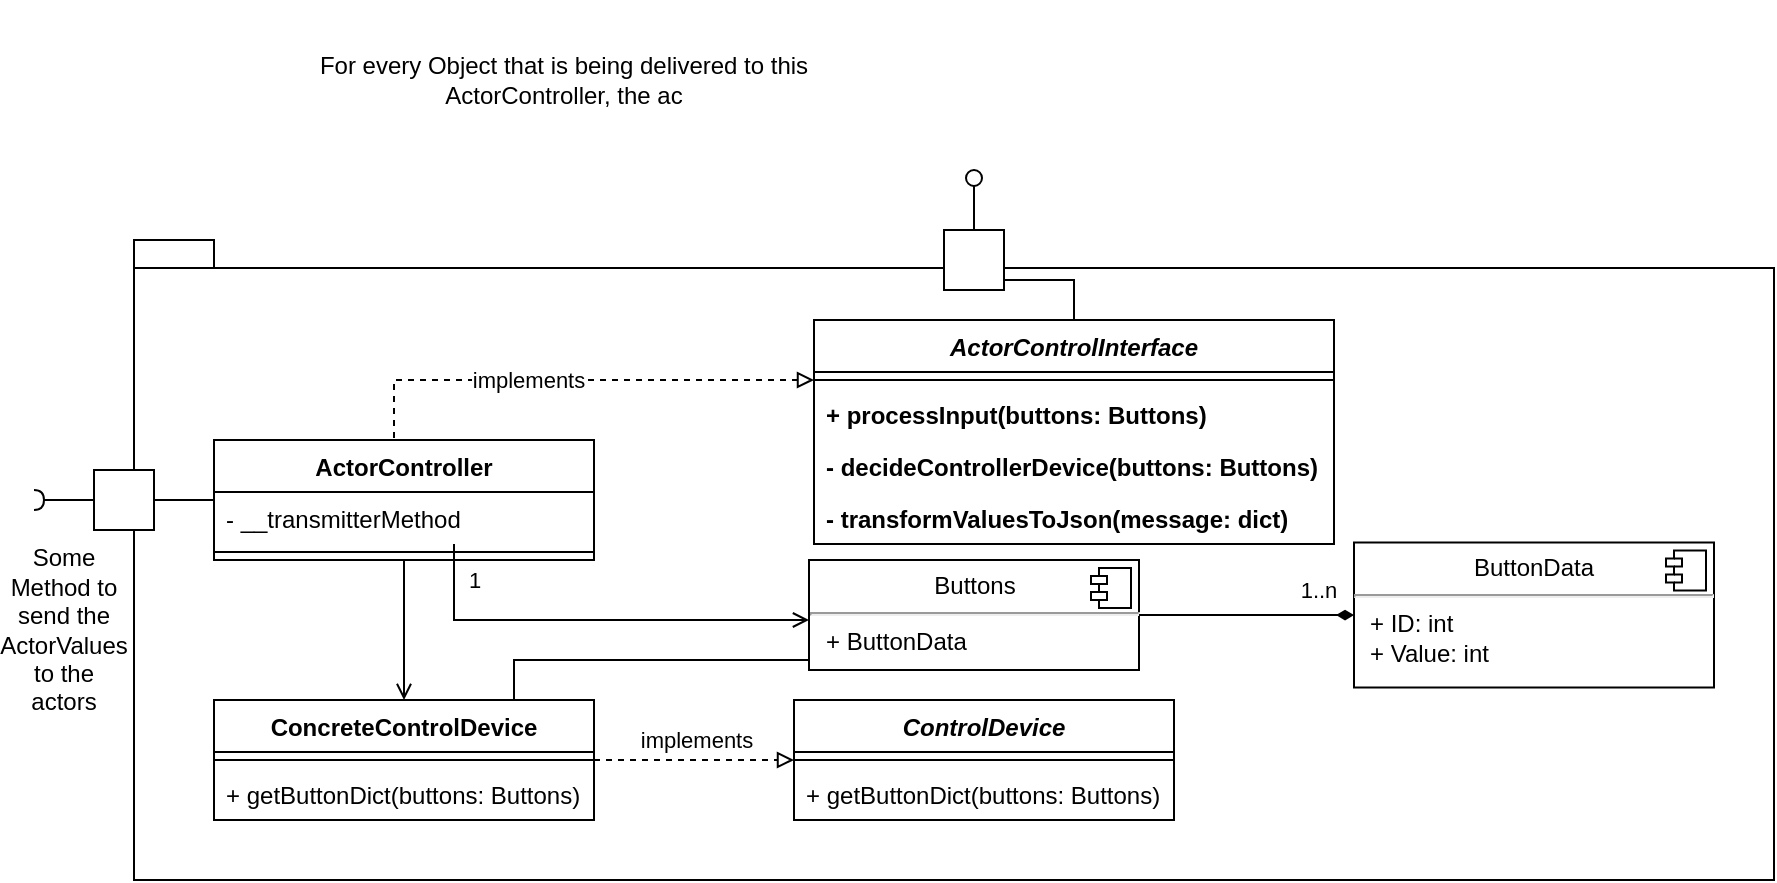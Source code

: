 <mxfile version="20.5.3" type="embed"><diagram id="23iRSUPoRavnBvh4doch" name="Bausteinsicht"><mxGraphModel dx="818" dy="1110" grid="1" gridSize="10" guides="1" tooltips="1" connect="1" arrows="1" fold="1" page="1" pageScale="1" pageWidth="827" pageHeight="1169" math="0" shadow="0"><root><mxCell id="0"/><mxCell id="1" parent="0"/><mxCell id="2" value="" style="shape=folder;fontStyle=1;spacingTop=10;tabWidth=40;tabHeight=14;tabPosition=left;html=1;" parent="1" vertex="1"><mxGeometry x="90" y="170" width="820" height="320" as="geometry"/></mxCell><mxCell id="16" style="edgeStyle=orthogonalEdgeStyle;rounded=0;orthogonalLoop=1;jettySize=auto;html=1;endArrow=block;endFill=0;startArrow=none;startFill=0;dashed=1;exitX=0.5;exitY=0;exitDx=0;exitDy=0;" parent="1" source="69" edge="1"><mxGeometry relative="1" as="geometry"><mxPoint x="220" y="270" as="sourcePoint"/><mxPoint x="430" y="240" as="targetPoint"/><Array as="points"><mxPoint x="220" y="240"/></Array></mxGeometry></mxCell><mxCell id="17" value="implements" style="edgeLabel;html=1;align=center;verticalAlign=middle;resizable=0;points=[];" parent="16" vertex="1" connectable="0"><mxGeometry x="-0.333" relative="1" as="geometry"><mxPoint x="20" as="offset"/></mxGeometry></mxCell><mxCell id="22" value="&lt;p style=&quot;margin:0px;margin-top:6px;text-align:center;&quot;&gt;Buttons&lt;/p&gt;&lt;hr&gt;&lt;p style=&quot;margin:0px;margin-left:8px;&quot;&gt;+ ButtonData&lt;/p&gt;" style="align=left;overflow=fill;html=1;dropTarget=0;" parent="1" vertex="1"><mxGeometry x="427.5" y="330" width="165" height="55" as="geometry"/></mxCell><mxCell id="23" value="" style="shape=component;jettyWidth=8;jettyHeight=4;" parent="22" vertex="1"><mxGeometry x="1" width="20" height="20" relative="1" as="geometry"><mxPoint x="-24" y="4" as="offset"/></mxGeometry></mxCell><mxCell id="28" value="" style="group;rotation=-180;" parent="1" vertex="1" connectable="0"><mxGeometry x="40" y="285" width="60" height="30" as="geometry"/></mxCell><mxCell id="25" value="" style="html=1;rounded=0;rotation=-180;" parent="28" vertex="1"><mxGeometry x="30" width="30" height="30" as="geometry"/></mxCell><mxCell id="26" value="" style="endArrow=none;html=1;rounded=0;align=center;verticalAlign=top;endFill=0;labelBackgroundColor=none;endSize=2;" parent="28" source="25" target="27" edge="1"><mxGeometry relative="1" as="geometry"/></mxCell><mxCell id="27" value="" style="shape=requiredInterface;html=1;fontSize=11;align=center;fillColor=none;points=[];aspect=fixed;resizable=0;verticalAlign=bottom;labelPosition=center;verticalLabelPosition=top;flipH=1;rotation=-180;" parent="28" vertex="1"><mxGeometry y="10" width="5" height="10" as="geometry"/></mxCell><mxCell id="32" value="Some Method to send the ActorValues to the actors" style="text;html=1;strokeColor=none;fillColor=none;align=center;verticalAlign=middle;whiteSpace=wrap;rounded=0;rotation=90;horizontal=0;" parent="1" vertex="1"><mxGeometry x="-10" y="345" width="130" height="40" as="geometry"/></mxCell><mxCell id="51" style="edgeStyle=orthogonalEdgeStyle;rounded=0;orthogonalLoop=1;jettySize=auto;html=1;startArrow=none;startFill=0;endArrow=none;endFill=0;" parent="1" source="43" target="47" edge="1"><mxGeometry relative="1" as="geometry"/></mxCell><mxCell id="43" value="ActorControlInterface" style="swimlane;fontStyle=3;align=center;verticalAlign=top;childLayout=stackLayout;horizontal=1;startSize=26;horizontalStack=0;resizeParent=1;resizeParentMax=0;resizeLast=0;collapsible=1;marginBottom=0;" parent="1" vertex="1"><mxGeometry x="430" y="210" width="260" height="112" as="geometry"/></mxCell><mxCell id="45" value="" style="line;strokeWidth=1;fillColor=none;align=left;verticalAlign=middle;spacingTop=-1;spacingLeft=3;spacingRight=3;rotatable=0;labelPosition=right;points=[];portConstraint=eastwest;strokeColor=inherit;" parent="43" vertex="1"><mxGeometry y="26" width="260" height="8" as="geometry"/></mxCell><mxCell id="46" value="+ processInput(buttons: Buttons)" style="text;strokeColor=none;fillColor=none;align=left;verticalAlign=top;spacingLeft=4;spacingRight=4;overflow=hidden;rotatable=0;points=[[0,0.5],[1,0.5]];portConstraint=eastwest;fontStyle=1" parent="43" vertex="1"><mxGeometry y="34" width="260" height="26" as="geometry"/></mxCell><mxCell id="91" value="- decideControllerDevice(buttons: Buttons)" style="text;strokeColor=none;fillColor=none;align=left;verticalAlign=top;spacingLeft=4;spacingRight=4;overflow=hidden;rotatable=0;points=[[0,0.5],[1,0.5]];portConstraint=eastwest;fontStyle=1" vertex="1" parent="43"><mxGeometry y="60" width="260" height="26" as="geometry"/></mxCell><mxCell id="92" value="- transformValuesToJson(message: dict)" style="text;strokeColor=none;fillColor=none;align=left;verticalAlign=top;spacingLeft=4;spacingRight=4;overflow=hidden;rotatable=0;points=[[0,0.5],[1,0.5]];portConstraint=eastwest;fontStyle=1" vertex="1" parent="43"><mxGeometry y="86" width="260" height="26" as="geometry"/></mxCell><mxCell id="50" value="" style="group;rotation=-90;" parent="1" vertex="1" connectable="0"><mxGeometry x="480" y="150" width="60" height="30" as="geometry"/></mxCell><mxCell id="47" value="" style="html=1;rounded=0;rotation=-90;" parent="50" vertex="1"><mxGeometry x="15" y="15" width="30" height="30" as="geometry"/></mxCell><mxCell id="48" value="" style="endArrow=none;html=1;rounded=0;align=center;verticalAlign=top;endFill=0;labelBackgroundColor=none;endSize=2;" parent="50" source="47" target="49" edge="1"><mxGeometry relative="1" as="geometry"/></mxCell><mxCell id="49" value="" style="ellipse;html=1;fontSize=11;align=center;fillColor=none;points=[];aspect=fixed;resizable=0;verticalAlign=bottom;labelPosition=center;verticalLabelPosition=top;flipH=1;rotation=-90;" parent="50" vertex="1"><mxGeometry x="26" y="-15" width="8" height="8" as="geometry"/></mxCell><mxCell id="62" style="edgeStyle=orthogonalEdgeStyle;rounded=0;orthogonalLoop=1;jettySize=auto;html=1;endArrow=none;endFill=0;startArrow=diamondThin;startFill=1;" parent="1" source="60" target="22" edge="1"><mxGeometry relative="1" as="geometry"/></mxCell><mxCell id="64" value="1..n" style="edgeLabel;html=1;align=center;verticalAlign=middle;resizable=0;points=[];" parent="62" vertex="1" connectable="0"><mxGeometry x="0.238" relative="1" as="geometry"><mxPoint x="48" y="-13" as="offset"/></mxGeometry></mxCell><mxCell id="60" value="&lt;p style=&quot;margin:0px;margin-top:6px;text-align:center;&quot;&gt;ButtonData&lt;/p&gt;&lt;hr&gt;&lt;p style=&quot;margin:0px;margin-left:8px;&quot;&gt;+ ID: int&lt;/p&gt;&lt;p style=&quot;margin:0px;margin-left:8px;&quot;&gt;+ Value: int&lt;/p&gt;" style="align=left;overflow=fill;html=1;dropTarget=0;" parent="1" vertex="1"><mxGeometry x="700" y="321.25" width="180" height="72.5" as="geometry"/></mxCell><mxCell id="61" value="" style="shape=component;jettyWidth=8;jettyHeight=4;" parent="60" vertex="1"><mxGeometry x="1" width="20" height="20" relative="1" as="geometry"><mxPoint x="-24" y="4" as="offset"/></mxGeometry></mxCell><mxCell id="86" style="edgeStyle=orthogonalEdgeStyle;rounded=0;orthogonalLoop=1;jettySize=auto;html=1;endArrow=open;endFill=0;" edge="1" parent="1" source="69" target="73"><mxGeometry relative="1" as="geometry"/></mxCell><mxCell id="88" style="edgeStyle=orthogonalEdgeStyle;rounded=0;orthogonalLoop=1;jettySize=auto;html=1;endArrow=none;endFill=0;" edge="1" parent="1" source="69" target="25"><mxGeometry relative="1" as="geometry"/></mxCell><mxCell id="69" value="ActorController&#10;" style="swimlane;fontStyle=1;align=center;verticalAlign=top;childLayout=stackLayout;horizontal=1;startSize=26;horizontalStack=0;resizeParent=1;resizeParentMax=0;resizeLast=0;collapsible=1;marginBottom=0;" vertex="1" parent="1"><mxGeometry x="130" y="270" width="190" height="60" as="geometry"/></mxCell><mxCell id="70" value="- __transmitterMethod" style="text;strokeColor=none;fillColor=none;align=left;verticalAlign=top;spacingLeft=4;spacingRight=4;overflow=hidden;rotatable=0;points=[[0,0.5],[1,0.5]];portConstraint=eastwest;" vertex="1" parent="69"><mxGeometry y="26" width="190" height="26" as="geometry"/></mxCell><mxCell id="71" value="" style="line;strokeWidth=1;fillColor=none;align=left;verticalAlign=middle;spacingTop=-1;spacingLeft=3;spacingRight=3;rotatable=0;labelPosition=right;points=[];portConstraint=eastwest;strokeColor=inherit;" vertex="1" parent="69"><mxGeometry y="52" width="190" height="8" as="geometry"/></mxCell><mxCell id="84" style="edgeStyle=orthogonalEdgeStyle;rounded=0;orthogonalLoop=1;jettySize=auto;html=1;endArrow=block;endFill=0;dashed=1;" edge="1" parent="1" source="73" target="77"><mxGeometry relative="1" as="geometry"/></mxCell><mxCell id="85" value="implements" style="edgeLabel;html=1;align=center;verticalAlign=middle;resizable=0;points=[];" vertex="1" connectable="0" parent="84"><mxGeometry x="0.257" y="3" relative="1" as="geometry"><mxPoint x="-12" y="-7" as="offset"/></mxGeometry></mxCell><mxCell id="89" style="edgeStyle=orthogonalEdgeStyle;rounded=0;orthogonalLoop=1;jettySize=auto;html=1;endArrow=none;endFill=0;" edge="1" parent="1" source="73" target="22"><mxGeometry relative="1" as="geometry"><Array as="points"><mxPoint x="280" y="380"/><mxPoint x="508" y="380"/></Array></mxGeometry></mxCell><mxCell id="73" value="ConcreteControlDevice" style="swimlane;fontStyle=1;align=center;verticalAlign=top;childLayout=stackLayout;horizontal=1;startSize=26;horizontalStack=0;resizeParent=1;resizeParentMax=0;resizeLast=0;collapsible=1;marginBottom=0;" vertex="1" parent="1"><mxGeometry x="130" y="400" width="190" height="60" as="geometry"/></mxCell><mxCell id="75" value="" style="line;strokeWidth=1;fillColor=none;align=left;verticalAlign=middle;spacingTop=-1;spacingLeft=3;spacingRight=3;rotatable=0;labelPosition=right;points=[];portConstraint=eastwest;strokeColor=inherit;" vertex="1" parent="73"><mxGeometry y="26" width="190" height="8" as="geometry"/></mxCell><mxCell id="76" value="+ getButtonDict(buttons: Buttons)" style="text;strokeColor=none;fillColor=none;align=left;verticalAlign=top;spacingLeft=4;spacingRight=4;overflow=hidden;rotatable=0;points=[[0,0.5],[1,0.5]];portConstraint=eastwest;" vertex="1" parent="73"><mxGeometry y="34" width="190" height="26" as="geometry"/></mxCell><mxCell id="77" value="ControlDevice" style="swimlane;fontStyle=3;align=center;verticalAlign=top;childLayout=stackLayout;horizontal=1;startSize=26;horizontalStack=0;resizeParent=1;resizeParentMax=0;resizeLast=0;collapsible=1;marginBottom=0;" vertex="1" parent="1"><mxGeometry x="420" y="400" width="190" height="60" as="geometry"/></mxCell><mxCell id="79" value="" style="line;strokeWidth=1;fillColor=none;align=left;verticalAlign=middle;spacingTop=-1;spacingLeft=3;spacingRight=3;rotatable=0;labelPosition=right;points=[];portConstraint=eastwest;strokeColor=inherit;" vertex="1" parent="77"><mxGeometry y="26" width="190" height="8" as="geometry"/></mxCell><mxCell id="81" value="+ getButtonDict(buttons: Buttons)" style="text;strokeColor=none;fillColor=none;align=left;verticalAlign=top;spacingLeft=4;spacingRight=4;overflow=hidden;rotatable=0;points=[[0,0.5],[1,0.5]];portConstraint=eastwest;" vertex="1" parent="77"><mxGeometry y="34" width="190" height="26" as="geometry"/></mxCell><mxCell id="82" style="edgeStyle=orthogonalEdgeStyle;rounded=0;orthogonalLoop=1;jettySize=auto;html=1;endArrow=open;endFill=0;" edge="1" parent="1" source="70" target="22"><mxGeometry relative="1" as="geometry"><Array as="points"><mxPoint x="250" y="360"/></Array></mxGeometry></mxCell><mxCell id="83" value="1" style="edgeLabel;html=1;align=center;verticalAlign=middle;resizable=0;points=[];" vertex="1" connectable="0" parent="82"><mxGeometry x="-0.751" relative="1" as="geometry"><mxPoint x="10" y="-9" as="offset"/></mxGeometry></mxCell><mxCell id="90" value="For every Object that is being delivered to this ActorController, the ac" style="text;html=1;strokeColor=none;fillColor=none;align=center;verticalAlign=middle;whiteSpace=wrap;rounded=0;" vertex="1" parent="1"><mxGeometry x="170" y="50" width="270" height="80" as="geometry"/></mxCell></root></mxGraphModel></diagram></mxfile>